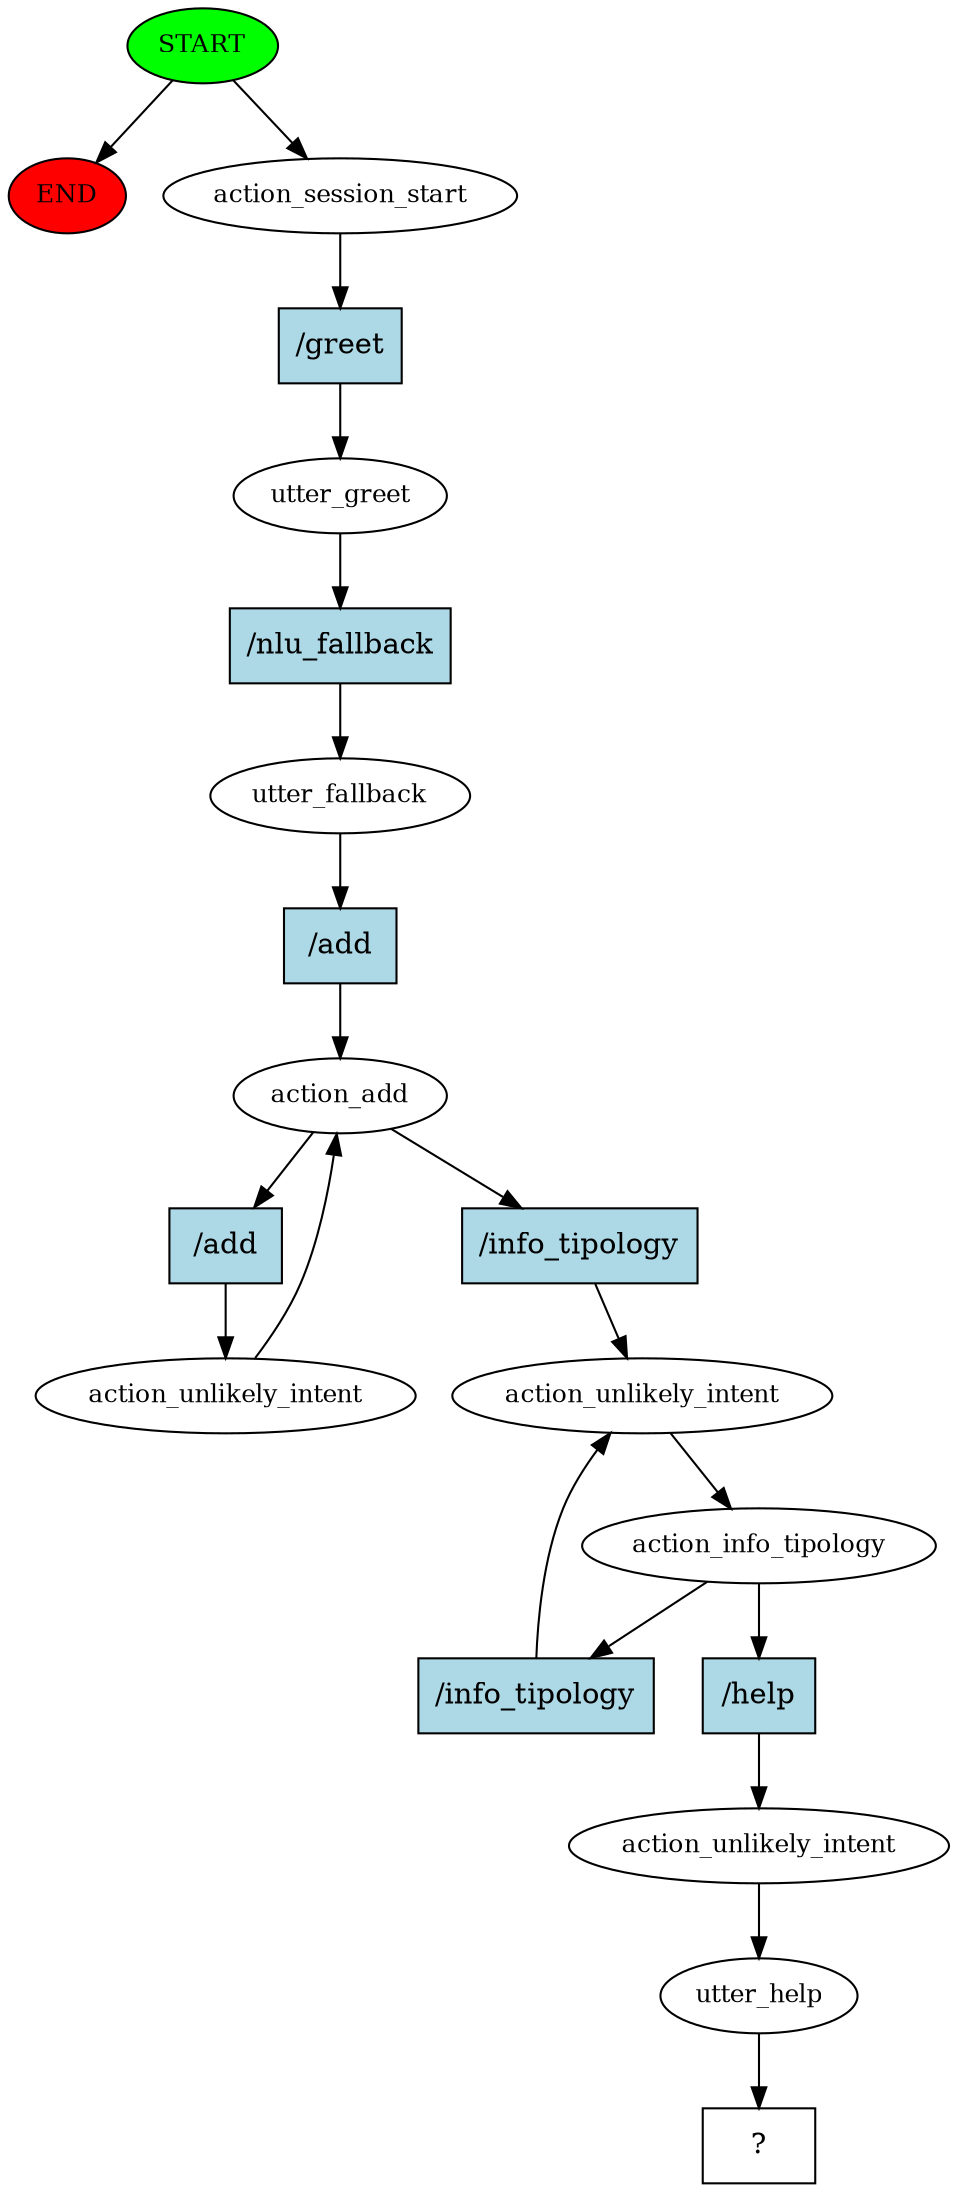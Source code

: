 digraph  {
0 [class="start active", fillcolor=green, fontsize=12, label=START, style=filled];
"-1" [class=end, fillcolor=red, fontsize=12, label=END, style=filled];
1 [class=active, fontsize=12, label=action_session_start];
2 [class=active, fontsize=12, label=utter_greet];
3 [class=active, fontsize=12, label=utter_fallback];
4 [class=active, fontsize=12, label=action_add];
5 [class=active, fontsize=12, label=action_unlikely_intent];
9 [class=active, fontsize=12, label=action_unlikely_intent];
10 [class=active, fontsize=12, label=action_info_tipology];
17 [class=active, fontsize=12, label=action_unlikely_intent];
18 [class=active, fontsize=12, label=utter_help];
19 [class="intent dashed active", label="  ?  ", shape=rect];
20 [class="intent active", fillcolor=lightblue, label="/greet", shape=rect, style=filled];
21 [class="intent active", fillcolor=lightblue, label="/nlu_fallback", shape=rect, style=filled];
22 [class="intent active", fillcolor=lightblue, label="/add", shape=rect, style=filled];
23 [class="intent active", fillcolor=lightblue, label="/add", shape=rect, style=filled];
24 [class="intent active", fillcolor=lightblue, label="/info_tipology", shape=rect, style=filled];
25 [class="intent active", fillcolor=lightblue, label="/info_tipology", shape=rect, style=filled];
26 [class="intent active", fillcolor=lightblue, label="/help", shape=rect, style=filled];
0 -> "-1"  [class="", key=NONE, label=""];
0 -> 1  [class=active, key=NONE, label=""];
1 -> 20  [class=active, key=0];
2 -> 21  [class=active, key=0];
3 -> 22  [class=active, key=0];
4 -> 23  [class=active, key=0];
4 -> 24  [class=active, key=0];
5 -> 4  [class=active, key=NONE, label=""];
9 -> 10  [class=active, key=NONE, label=""];
10 -> 25  [class=active, key=0];
10 -> 26  [class=active, key=0];
17 -> 18  [class=active, key=NONE, label=""];
18 -> 19  [class=active, key=NONE, label=""];
20 -> 2  [class=active, key=0];
21 -> 3  [class=active, key=0];
22 -> 4  [class=active, key=0];
23 -> 5  [class=active, key=0];
24 -> 9  [class=active, key=0];
25 -> 9  [class=active, key=0];
26 -> 17  [class=active, key=0];
}
